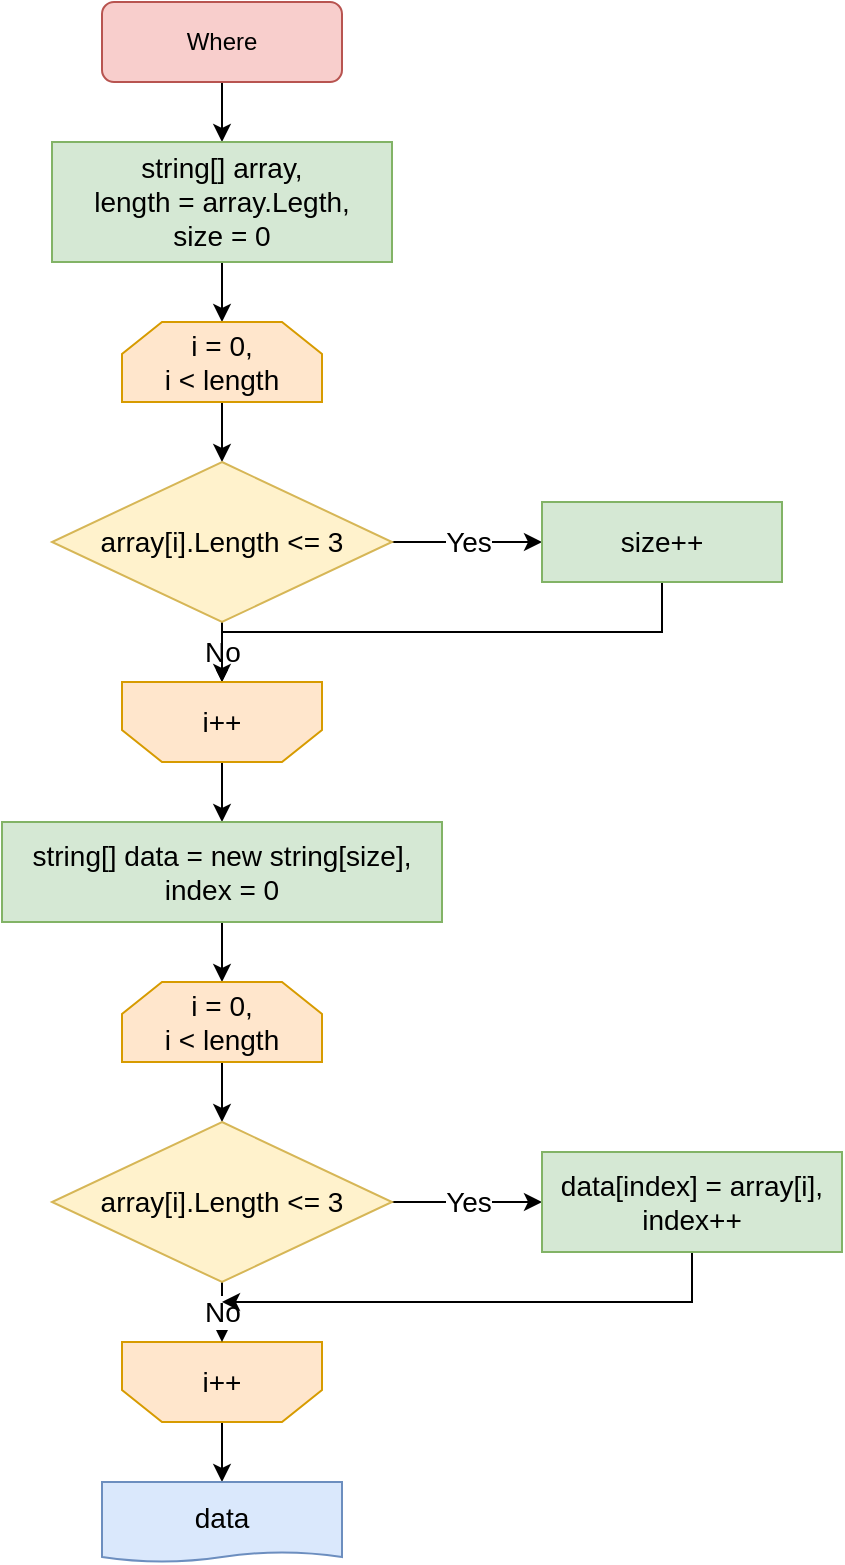 <?xml version="1.0" encoding="UTF-8"?>
<mxfile version="20.3.0" type="google"><diagram id="RAaMw21yT_Zg9eJJSXLI" name="Страница 1"><mxGraphModel dx="1422" dy="769" grid="1" gridSize="10" guides="1" tooltips="1" connect="1" arrows="1" fold="1" page="1" pageScale="1" pageWidth="827" pageHeight="1169" math="0" shadow="0"><root><mxCell id="0"/><mxCell id="1" parent="0"/><mxCell id="XOG-GxwT3s1tX2JQlIsX-26" style="edgeStyle=orthogonalEdgeStyle;rounded=0;orthogonalLoop=1;jettySize=auto;html=1;exitX=0.5;exitY=1;exitDx=0;exitDy=0;entryX=0.5;entryY=0;entryDx=0;entryDy=0;fontSize=14;" edge="1" parent="1" source="XOG-GxwT3s1tX2JQlIsX-1" target="XOG-GxwT3s1tX2JQlIsX-2"><mxGeometry relative="1" as="geometry"/></mxCell><mxCell id="XOG-GxwT3s1tX2JQlIsX-1" value="Where" style="rounded=1;whiteSpace=wrap;html=1;fillColor=#f8cecc;strokeColor=#b85450;" vertex="1" parent="1"><mxGeometry x="260" y="40" width="120" height="40" as="geometry"/></mxCell><mxCell id="XOG-GxwT3s1tX2JQlIsX-8" style="edgeStyle=orthogonalEdgeStyle;rounded=0;orthogonalLoop=1;jettySize=auto;html=1;exitX=0.5;exitY=1;exitDx=0;exitDy=0;entryX=0.5;entryY=0;entryDx=0;entryDy=0;fontSize=14;" edge="1" parent="1" source="XOG-GxwT3s1tX2JQlIsX-2" target="XOG-GxwT3s1tX2JQlIsX-3"><mxGeometry relative="1" as="geometry"/></mxCell><mxCell id="XOG-GxwT3s1tX2JQlIsX-2" value="string[] array,&lt;br&gt;length = array.Legth,&lt;br&gt;size = 0" style="rounded=0;whiteSpace=wrap;html=1;fillColor=#d5e8d4;strokeColor=#82b366;fontSize=14;" vertex="1" parent="1"><mxGeometry x="235" y="110" width="170" height="60" as="geometry"/></mxCell><mxCell id="XOG-GxwT3s1tX2JQlIsX-9" style="edgeStyle=orthogonalEdgeStyle;rounded=0;orthogonalLoop=1;jettySize=auto;html=1;exitX=0.5;exitY=1;exitDx=0;exitDy=0;entryX=0.5;entryY=0;entryDx=0;entryDy=0;fontSize=14;" edge="1" parent="1" source="XOG-GxwT3s1tX2JQlIsX-3" target="XOG-GxwT3s1tX2JQlIsX-4"><mxGeometry relative="1" as="geometry"/></mxCell><mxCell id="XOG-GxwT3s1tX2JQlIsX-3" value="i = 0,&lt;br&gt;i &amp;lt; length" style="shape=loopLimit;whiteSpace=wrap;html=1;fontSize=14;fillColor=#ffe6cc;strokeColor=#d79b00;" vertex="1" parent="1"><mxGeometry x="270" y="200" width="100" height="40" as="geometry"/></mxCell><mxCell id="XOG-GxwT3s1tX2JQlIsX-6" value="Yes" style="edgeStyle=orthogonalEdgeStyle;rounded=0;orthogonalLoop=1;jettySize=auto;html=1;exitX=1;exitY=0.5;exitDx=0;exitDy=0;entryX=0;entryY=0.5;entryDx=0;entryDy=0;fontSize=14;" edge="1" parent="1" source="XOG-GxwT3s1tX2JQlIsX-4" target="XOG-GxwT3s1tX2JQlIsX-5"><mxGeometry relative="1" as="geometry"/></mxCell><mxCell id="XOG-GxwT3s1tX2JQlIsX-10" value="No" style="edgeStyle=orthogonalEdgeStyle;rounded=0;orthogonalLoop=1;jettySize=auto;html=1;exitX=0.5;exitY=1;exitDx=0;exitDy=0;entryX=0.5;entryY=1;entryDx=0;entryDy=0;fontSize=14;" edge="1" parent="1" source="XOG-GxwT3s1tX2JQlIsX-4" target="XOG-GxwT3s1tX2JQlIsX-7"><mxGeometry relative="1" as="geometry"/></mxCell><mxCell id="XOG-GxwT3s1tX2JQlIsX-4" value="array[i].Length &amp;lt;= 3" style="rhombus;whiteSpace=wrap;html=1;fontSize=14;fillColor=#fff2cc;strokeColor=#d6b656;" vertex="1" parent="1"><mxGeometry x="235" y="270" width="170" height="80" as="geometry"/></mxCell><mxCell id="XOG-GxwT3s1tX2JQlIsX-11" style="edgeStyle=orthogonalEdgeStyle;rounded=0;orthogonalLoop=1;jettySize=auto;html=1;exitX=0.5;exitY=1;exitDx=0;exitDy=0;entryX=0.5;entryY=1;entryDx=0;entryDy=0;fontSize=14;" edge="1" parent="1" source="XOG-GxwT3s1tX2JQlIsX-5" target="XOG-GxwT3s1tX2JQlIsX-7"><mxGeometry relative="1" as="geometry"/></mxCell><mxCell id="XOG-GxwT3s1tX2JQlIsX-5" value="size++" style="rounded=0;whiteSpace=wrap;html=1;fontSize=14;fillColor=#d5e8d4;strokeColor=#82b366;" vertex="1" parent="1"><mxGeometry x="480" y="290" width="120" height="40" as="geometry"/></mxCell><mxCell id="XOG-GxwT3s1tX2JQlIsX-18" style="edgeStyle=orthogonalEdgeStyle;rounded=0;orthogonalLoop=1;jettySize=auto;html=1;exitX=0.5;exitY=0;exitDx=0;exitDy=0;entryX=0.5;entryY=0;entryDx=0;entryDy=0;fontSize=14;" edge="1" parent="1" source="XOG-GxwT3s1tX2JQlIsX-7" target="XOG-GxwT3s1tX2JQlIsX-12"><mxGeometry relative="1" as="geometry"/></mxCell><mxCell id="XOG-GxwT3s1tX2JQlIsX-7" value="i++" style="shape=loopLimit;whiteSpace=wrap;html=1;fontSize=14;direction=west;fillColor=#ffe6cc;strokeColor=#d79b00;" vertex="1" parent="1"><mxGeometry x="270" y="380" width="100" height="40" as="geometry"/></mxCell><mxCell id="XOG-GxwT3s1tX2JQlIsX-19" style="edgeStyle=orthogonalEdgeStyle;rounded=0;orthogonalLoop=1;jettySize=auto;html=1;exitX=0.5;exitY=1;exitDx=0;exitDy=0;entryX=0.5;entryY=0;entryDx=0;entryDy=0;fontSize=14;" edge="1" parent="1" source="XOG-GxwT3s1tX2JQlIsX-12" target="XOG-GxwT3s1tX2JQlIsX-13"><mxGeometry relative="1" as="geometry"/></mxCell><mxCell id="XOG-GxwT3s1tX2JQlIsX-12" value="string[] data = new string[size],&lt;br&gt;index = 0" style="rounded=0;whiteSpace=wrap;html=1;fontSize=14;fillColor=#d5e8d4;strokeColor=#82b366;" vertex="1" parent="1"><mxGeometry x="210" y="450" width="220" height="50" as="geometry"/></mxCell><mxCell id="XOG-GxwT3s1tX2JQlIsX-20" style="edgeStyle=orthogonalEdgeStyle;rounded=0;orthogonalLoop=1;jettySize=auto;html=1;exitX=0.5;exitY=1;exitDx=0;exitDy=0;entryX=0.5;entryY=0;entryDx=0;entryDy=0;fontSize=14;" edge="1" parent="1" source="XOG-GxwT3s1tX2JQlIsX-13" target="XOG-GxwT3s1tX2JQlIsX-15"><mxGeometry relative="1" as="geometry"/></mxCell><mxCell id="XOG-GxwT3s1tX2JQlIsX-13" value="i = 0,&lt;br&gt;i &amp;lt; length" style="shape=loopLimit;whiteSpace=wrap;html=1;fontSize=14;fillColor=#ffe6cc;strokeColor=#d79b00;" vertex="1" parent="1"><mxGeometry x="270" y="530" width="100" height="40" as="geometry"/></mxCell><mxCell id="XOG-GxwT3s1tX2JQlIsX-25" style="edgeStyle=orthogonalEdgeStyle;rounded=0;orthogonalLoop=1;jettySize=auto;html=1;exitX=0.5;exitY=0;exitDx=0;exitDy=0;entryX=0.5;entryY=0;entryDx=0;entryDy=0;fontSize=14;" edge="1" parent="1" source="XOG-GxwT3s1tX2JQlIsX-14" target="XOG-GxwT3s1tX2JQlIsX-24"><mxGeometry relative="1" as="geometry"/></mxCell><mxCell id="XOG-GxwT3s1tX2JQlIsX-14" value="i++" style="shape=loopLimit;whiteSpace=wrap;html=1;fontSize=14;direction=west;fillColor=#ffe6cc;strokeColor=#d79b00;" vertex="1" parent="1"><mxGeometry x="270" y="710" width="100" height="40" as="geometry"/></mxCell><mxCell id="XOG-GxwT3s1tX2JQlIsX-17" value="Yes" style="edgeStyle=orthogonalEdgeStyle;rounded=0;orthogonalLoop=1;jettySize=auto;html=1;exitX=1;exitY=0.5;exitDx=0;exitDy=0;entryX=0;entryY=0.5;entryDx=0;entryDy=0;fontSize=14;" edge="1" parent="1" source="XOG-GxwT3s1tX2JQlIsX-15" target="XOG-GxwT3s1tX2JQlIsX-16"><mxGeometry relative="1" as="geometry"/></mxCell><mxCell id="XOG-GxwT3s1tX2JQlIsX-21" value="No" style="edgeStyle=orthogonalEdgeStyle;rounded=0;orthogonalLoop=1;jettySize=auto;html=1;exitX=0.5;exitY=1;exitDx=0;exitDy=0;entryX=0.5;entryY=1;entryDx=0;entryDy=0;fontSize=14;" edge="1" parent="1" source="XOG-GxwT3s1tX2JQlIsX-15" target="XOG-GxwT3s1tX2JQlIsX-14"><mxGeometry relative="1" as="geometry"/></mxCell><mxCell id="XOG-GxwT3s1tX2JQlIsX-15" value="array[i].Length &amp;lt;= 3" style="rhombus;whiteSpace=wrap;html=1;fontSize=14;fillColor=#fff2cc;strokeColor=#d6b656;" vertex="1" parent="1"><mxGeometry x="235" y="600" width="170" height="80" as="geometry"/></mxCell><mxCell id="XOG-GxwT3s1tX2JQlIsX-23" style="edgeStyle=orthogonalEdgeStyle;rounded=0;orthogonalLoop=1;jettySize=auto;html=1;exitX=0.5;exitY=1;exitDx=0;exitDy=0;fontSize=14;" edge="1" parent="1" source="XOG-GxwT3s1tX2JQlIsX-16"><mxGeometry relative="1" as="geometry"><mxPoint x="320" y="690" as="targetPoint"/><Array as="points"><mxPoint x="555" y="690"/></Array></mxGeometry></mxCell><mxCell id="XOG-GxwT3s1tX2JQlIsX-16" value="data[index] = array[i],&lt;br&gt;index++" style="rounded=0;whiteSpace=wrap;html=1;fontSize=14;fillColor=#d5e8d4;strokeColor=#82b366;" vertex="1" parent="1"><mxGeometry x="480" y="615" width="150" height="50" as="geometry"/></mxCell><mxCell id="XOG-GxwT3s1tX2JQlIsX-24" value="data" style="shape=document;whiteSpace=wrap;html=1;boundedLbl=1;fontSize=14;size=0.125;fillColor=#dae8fc;strokeColor=#6c8ebf;" vertex="1" parent="1"><mxGeometry x="260" y="780" width="120" height="40" as="geometry"/></mxCell></root></mxGraphModel></diagram></mxfile>
